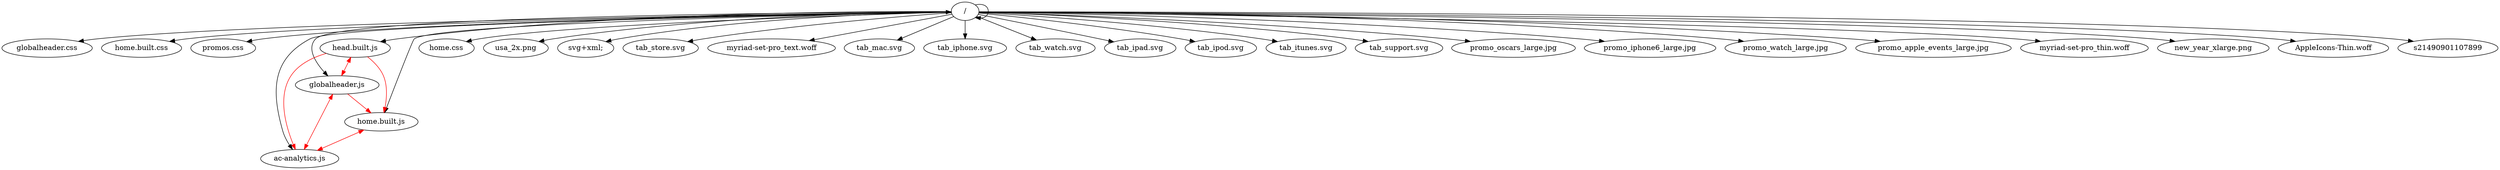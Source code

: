 strict digraph G {
ratio=compress;
concentrate=true;
"/" -> "/";
"/" -> "globalheader.css";
"/" -> "/";
"/" -> "home.built.css";
"/" -> "promos.css";
"/" -> "head.built.js";
"/" -> "globalheader.js";
"/" -> "ac-analytics.js";
"/" -> "home.css";
"/" -> "home.built.js";
"/" -> "usa_2x.png";
"/" -> "svg+xml;";
"/" -> "tab_store.svg";
"/" -> "myriad-set-pro_text.woff";
"/" -> "tab_mac.svg";
"/" -> "tab_iphone.svg";
"/" -> "tab_watch.svg";
"/" -> "tab_ipad.svg";
"/" -> "tab_ipod.svg";
"/" -> "tab_itunes.svg";
"/" -> "tab_support.svg";
"/" -> "promo_oscars_large.jpg";
"/" -> "promo_iphone6_large.jpg";
"/" -> "promo_watch_large.jpg";
"/" -> "promo_apple_events_large.jpg";
"/" -> "myriad-set-pro_thin.woff";
"/" -> "new_year_xlarge.png";
"/" -> "AppleIcons-Thin.woff";
"/" -> "s21490901107899";
"globalheader.js" -> "ac-analytics.js"[color=red];
"globalheader.js" -> "home.built.js"[color=red];
"ac-analytics.js" -> "home.built.js"[color=red];
"home.built.js" -> "ac-analytics.js"[color=red];
"head.built.js" -> "globalheader.js"[color=red];
"globalheader.js" -> "ac-analytics.js"[color=red];
"head.built.js" -> "ac-analytics.js"[color=red];
"ac-analytics.js" -> "home.built.js"[color=red];
"head.built.js" -> "home.built.js"[color=red];
"home.built.js" -> "/"[color=red];
"ac-analytics.js" -> "/"[color=red];
"ac-analytics.js" -> "globalheader.js"[color=red];
"globalheader.js" -> "head.built.js"[color=red];
}
